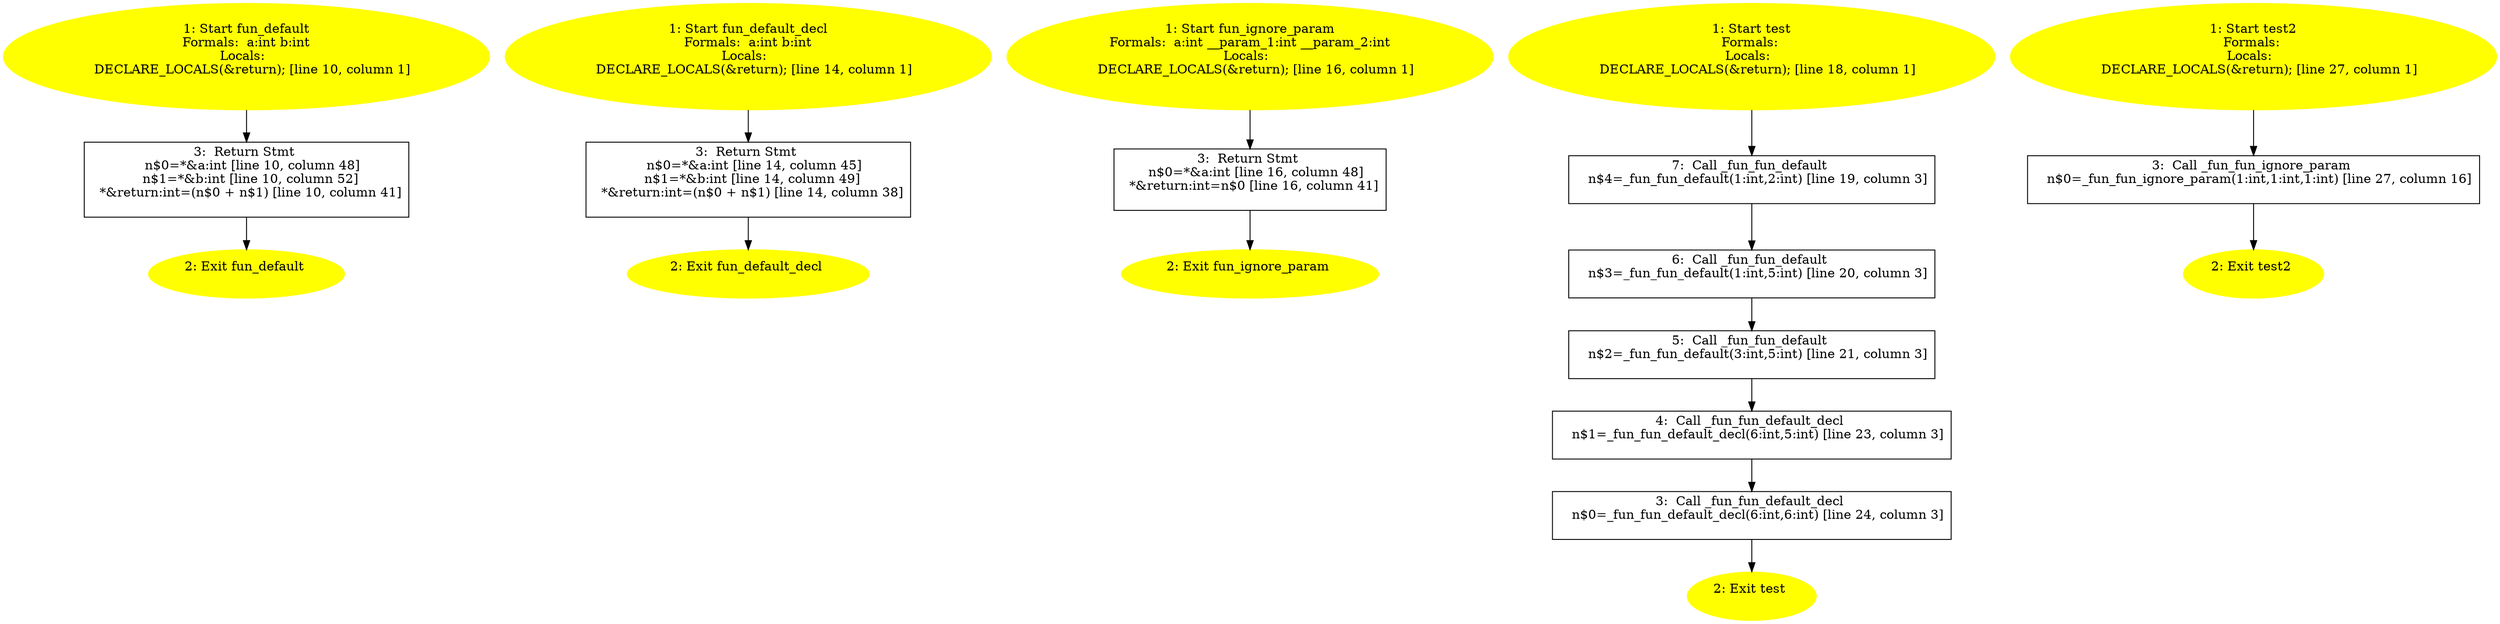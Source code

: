 /* @generated */
digraph cfg {
"fun_default#3756902107033500271.2ec7d2bd4212c5f505ea908a5f86109a_1" [label="1: Start fun_default\nFormals:  a:int b:int\nLocals:  \n   DECLARE_LOCALS(&return); [line 10, column 1]\n " color=yellow style=filled]
	

	 "fun_default#3756902107033500271.2ec7d2bd4212c5f505ea908a5f86109a_1" -> "fun_default#3756902107033500271.2ec7d2bd4212c5f505ea908a5f86109a_3" ;
"fun_default#3756902107033500271.2ec7d2bd4212c5f505ea908a5f86109a_2" [label="2: Exit fun_default \n  " color=yellow style=filled]
	

"fun_default#3756902107033500271.2ec7d2bd4212c5f505ea908a5f86109a_3" [label="3:  Return Stmt \n   n$0=*&a:int [line 10, column 48]\n  n$1=*&b:int [line 10, column 52]\n  *&return:int=(n$0 + n$1) [line 10, column 41]\n " shape="box"]
	

	 "fun_default#3756902107033500271.2ec7d2bd4212c5f505ea908a5f86109a_3" -> "fun_default#3756902107033500271.2ec7d2bd4212c5f505ea908a5f86109a_2" ;
"fun_default_decl#2242811051034255145.cfa4c1bed9f6b81332cbfea2722a24d0_1" [label="1: Start fun_default_decl\nFormals:  a:int b:int\nLocals:  \n   DECLARE_LOCALS(&return); [line 14, column 1]\n " color=yellow style=filled]
	

	 "fun_default_decl#2242811051034255145.cfa4c1bed9f6b81332cbfea2722a24d0_1" -> "fun_default_decl#2242811051034255145.cfa4c1bed9f6b81332cbfea2722a24d0_3" ;
"fun_default_decl#2242811051034255145.cfa4c1bed9f6b81332cbfea2722a24d0_2" [label="2: Exit fun_default_decl \n  " color=yellow style=filled]
	

"fun_default_decl#2242811051034255145.cfa4c1bed9f6b81332cbfea2722a24d0_3" [label="3:  Return Stmt \n   n$0=*&a:int [line 14, column 45]\n  n$1=*&b:int [line 14, column 49]\n  *&return:int=(n$0 + n$1) [line 14, column 38]\n " shape="box"]
	

	 "fun_default_decl#2242811051034255145.cfa4c1bed9f6b81332cbfea2722a24d0_3" -> "fun_default_decl#2242811051034255145.cfa4c1bed9f6b81332cbfea2722a24d0_2" ;
"fun_ignore_param#16945920541083530946.f4a6287781e779dff615587871d0273e_1" [label="1: Start fun_ignore_param\nFormals:  a:int __param_1:int __param_2:int\nLocals:  \n   DECLARE_LOCALS(&return); [line 16, column 1]\n " color=yellow style=filled]
	

	 "fun_ignore_param#16945920541083530946.f4a6287781e779dff615587871d0273e_1" -> "fun_ignore_param#16945920541083530946.f4a6287781e779dff615587871d0273e_3" ;
"fun_ignore_param#16945920541083530946.f4a6287781e779dff615587871d0273e_2" [label="2: Exit fun_ignore_param \n  " color=yellow style=filled]
	

"fun_ignore_param#16945920541083530946.f4a6287781e779dff615587871d0273e_3" [label="3:  Return Stmt \n   n$0=*&a:int [line 16, column 48]\n  *&return:int=n$0 [line 16, column 41]\n " shape="box"]
	

	 "fun_ignore_param#16945920541083530946.f4a6287781e779dff615587871d0273e_3" -> "fun_ignore_param#16945920541083530946.f4a6287781e779dff615587871d0273e_2" ;
"test#18241244337164948030.afc14f193ad97442f67ac7183be789bc_1" [label="1: Start test\nFormals: \nLocals:  \n   DECLARE_LOCALS(&return); [line 18, column 1]\n " color=yellow style=filled]
	

	 "test#18241244337164948030.afc14f193ad97442f67ac7183be789bc_1" -> "test#18241244337164948030.afc14f193ad97442f67ac7183be789bc_7" ;
"test#18241244337164948030.afc14f193ad97442f67ac7183be789bc_2" [label="2: Exit test \n  " color=yellow style=filled]
	

"test#18241244337164948030.afc14f193ad97442f67ac7183be789bc_3" [label="3:  Call _fun_fun_default_decl \n   n$0=_fun_fun_default_decl(6:int,6:int) [line 24, column 3]\n " shape="box"]
	

	 "test#18241244337164948030.afc14f193ad97442f67ac7183be789bc_3" -> "test#18241244337164948030.afc14f193ad97442f67ac7183be789bc_2" ;
"test#18241244337164948030.afc14f193ad97442f67ac7183be789bc_4" [label="4:  Call _fun_fun_default_decl \n   n$1=_fun_fun_default_decl(6:int,5:int) [line 23, column 3]\n " shape="box"]
	

	 "test#18241244337164948030.afc14f193ad97442f67ac7183be789bc_4" -> "test#18241244337164948030.afc14f193ad97442f67ac7183be789bc_3" ;
"test#18241244337164948030.afc14f193ad97442f67ac7183be789bc_5" [label="5:  Call _fun_fun_default \n   n$2=_fun_fun_default(3:int,5:int) [line 21, column 3]\n " shape="box"]
	

	 "test#18241244337164948030.afc14f193ad97442f67ac7183be789bc_5" -> "test#18241244337164948030.afc14f193ad97442f67ac7183be789bc_4" ;
"test#18241244337164948030.afc14f193ad97442f67ac7183be789bc_6" [label="6:  Call _fun_fun_default \n   n$3=_fun_fun_default(1:int,5:int) [line 20, column 3]\n " shape="box"]
	

	 "test#18241244337164948030.afc14f193ad97442f67ac7183be789bc_6" -> "test#18241244337164948030.afc14f193ad97442f67ac7183be789bc_5" ;
"test#18241244337164948030.afc14f193ad97442f67ac7183be789bc_7" [label="7:  Call _fun_fun_default \n   n$4=_fun_fun_default(1:int,2:int) [line 19, column 3]\n " shape="box"]
	

	 "test#18241244337164948030.afc14f193ad97442f67ac7183be789bc_7" -> "test#18241244337164948030.afc14f193ad97442f67ac7183be789bc_6" ;
"test2#3587805488049044947.69e45cfdc4e36a6f741ce3985858724b_1" [label="1: Start test2\nFormals: \nLocals:  \n   DECLARE_LOCALS(&return); [line 27, column 1]\n " color=yellow style=filled]
	

	 "test2#3587805488049044947.69e45cfdc4e36a6f741ce3985858724b_1" -> "test2#3587805488049044947.69e45cfdc4e36a6f741ce3985858724b_3" ;
"test2#3587805488049044947.69e45cfdc4e36a6f741ce3985858724b_2" [label="2: Exit test2 \n  " color=yellow style=filled]
	

"test2#3587805488049044947.69e45cfdc4e36a6f741ce3985858724b_3" [label="3:  Call _fun_fun_ignore_param \n   n$0=_fun_fun_ignore_param(1:int,1:int,1:int) [line 27, column 16]\n " shape="box"]
	

	 "test2#3587805488049044947.69e45cfdc4e36a6f741ce3985858724b_3" -> "test2#3587805488049044947.69e45cfdc4e36a6f741ce3985858724b_2" ;
}
